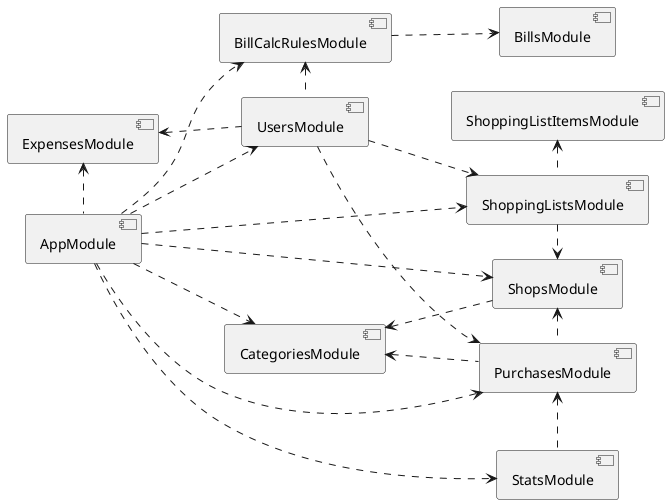 @startuml modules_dependency

left to right direction

' component "PassportModule" as passport_module
' component "TypeOrmModule" as type_orm_module
' component "ConfigModule" as config_module
' component "AuthModule" as auth_module

component "AppModule" as app_module
component "ExpensesModule" as expenses_module
component "BillCalcRulesModule" as bill_calc_rules_module
component "PurchasesModule" as purchases_module
component "CategoriesModule" as categories_module
component "ShopsModule" as shops_module
component "ShoppingListsModule" as shopping_lists_module
component "UsersModule" as users_module
component "StatsModule" as stats_module
component "BillsModule" as bills_module
component "ShoppingListItemsModule" as shopping_list_items_module

app_module .left...> expenses_module
app_module ..> bill_calc_rules_module
app_module ..> purchases_module
app_module ..> categories_module
app_module ..> shops_module
app_module ..> shopping_lists_module
app_module ..> users_module
app_module .right.> stats_module

bill_calc_rules_module ..> bills_module

purchases_module .up.> categories_module
purchases_module .left.> shops_module

shops_module .up.> categories_module

shopping_lists_module .right.> shops_module
shopping_lists_module .left.> shopping_list_items_module

users_module ..> purchases_module
users_module ..> shopping_lists_module
users_module .left..> expenses_module
users_module .left..> bill_calc_rules_module

stats_module .left.> purchases_module

@enduml